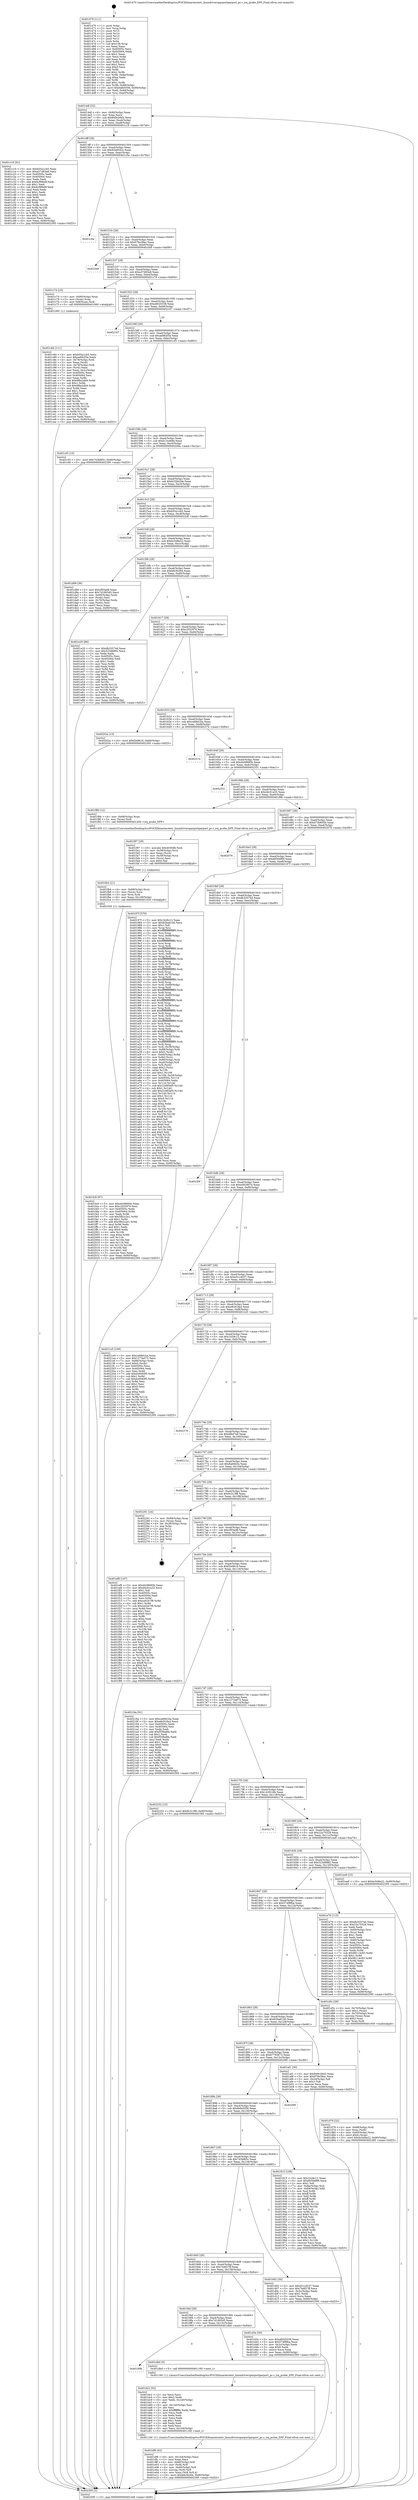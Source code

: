 digraph "0x401470" {
  label = "0x401470 (/mnt/c/Users/mathe/Desktop/tcc/POCII/binaries/extr_linuxdriversparportparport_pc.c_irq_probe_EPP_Final-ollvm.out::main(0))"
  labelloc = "t"
  node[shape=record]

  Entry [label="",width=0.3,height=0.3,shape=circle,fillcolor=black,style=filled]
  "0x4014df" [label="{
     0x4014df [32]\l
     | [instrs]\l
     &nbsp;&nbsp;0x4014df \<+6\>: mov -0x90(%rbp),%eax\l
     &nbsp;&nbsp;0x4014e5 \<+2\>: mov %eax,%ecx\l
     &nbsp;&nbsp;0x4014e7 \<+6\>: sub $0x849c26d3,%ecx\l
     &nbsp;&nbsp;0x4014ed \<+6\>: mov %eax,-0xa4(%rbp)\l
     &nbsp;&nbsp;0x4014f3 \<+6\>: mov %ecx,-0xa8(%rbp)\l
     &nbsp;&nbsp;0x4014f9 \<+6\>: je 0000000000401c19 \<main+0x7a9\>\l
  }"]
  "0x401c19" [label="{
     0x401c19 [91]\l
     | [instrs]\l
     &nbsp;&nbsp;0x401c19 \<+5\>: mov $0xb55a1cb5,%eax\l
     &nbsp;&nbsp;0x401c1e \<+5\>: mov $0xa37d83a8,%ecx\l
     &nbsp;&nbsp;0x401c23 \<+7\>: mov 0x40505c,%edx\l
     &nbsp;&nbsp;0x401c2a \<+7\>: mov 0x405064,%esi\l
     &nbsp;&nbsp;0x401c31 \<+2\>: mov %edx,%edi\l
     &nbsp;&nbsp;0x401c33 \<+6\>: add $0x6cf98a9f,%edi\l
     &nbsp;&nbsp;0x401c39 \<+3\>: sub $0x1,%edi\l
     &nbsp;&nbsp;0x401c3c \<+6\>: sub $0x6cf98a9f,%edi\l
     &nbsp;&nbsp;0x401c42 \<+3\>: imul %edi,%edx\l
     &nbsp;&nbsp;0x401c45 \<+3\>: and $0x1,%edx\l
     &nbsp;&nbsp;0x401c48 \<+3\>: cmp $0x0,%edx\l
     &nbsp;&nbsp;0x401c4b \<+4\>: sete %r8b\l
     &nbsp;&nbsp;0x401c4f \<+3\>: cmp $0xa,%esi\l
     &nbsp;&nbsp;0x401c52 \<+4\>: setl %r9b\l
     &nbsp;&nbsp;0x401c56 \<+3\>: mov %r8b,%r10b\l
     &nbsp;&nbsp;0x401c59 \<+3\>: and %r9b,%r10b\l
     &nbsp;&nbsp;0x401c5c \<+3\>: xor %r9b,%r8b\l
     &nbsp;&nbsp;0x401c5f \<+3\>: or %r8b,%r10b\l
     &nbsp;&nbsp;0x401c62 \<+4\>: test $0x1,%r10b\l
     &nbsp;&nbsp;0x401c66 \<+3\>: cmovne %ecx,%eax\l
     &nbsp;&nbsp;0x401c69 \<+6\>: mov %eax,-0x90(%rbp)\l
     &nbsp;&nbsp;0x401c6f \<+5\>: jmp 0000000000402395 \<main+0xf25\>\l
  }"]
  "0x4014ff" [label="{
     0x4014ff [28]\l
     | [instrs]\l
     &nbsp;&nbsp;0x4014ff \<+5\>: jmp 0000000000401504 \<main+0x94\>\l
     &nbsp;&nbsp;0x401504 \<+6\>: mov -0xa4(%rbp),%eax\l
     &nbsp;&nbsp;0x40150a \<+5\>: sub $0x93a9542c,%eax\l
     &nbsp;&nbsp;0x40150f \<+6\>: mov %eax,-0xac(%rbp)\l
     &nbsp;&nbsp;0x401515 \<+6\>: je 0000000000401c0a \<main+0x79a\>\l
  }"]
  Exit [label="",width=0.3,height=0.3,shape=circle,fillcolor=black,style=filled,peripheries=2]
  "0x401c0a" [label="{
     0x401c0a\l
  }", style=dashed]
  "0x40151b" [label="{
     0x40151b [28]\l
     | [instrs]\l
     &nbsp;&nbsp;0x40151b \<+5\>: jmp 0000000000401520 \<main+0xb0\>\l
     &nbsp;&nbsp;0x401520 \<+6\>: mov -0xa4(%rbp),%eax\l
     &nbsp;&nbsp;0x401526 \<+5\>: sub $0x978e38ac,%eax\l
     &nbsp;&nbsp;0x40152b \<+6\>: mov %eax,-0xb0(%rbp)\l
     &nbsp;&nbsp;0x401531 \<+6\>: je 0000000000401b0f \<main+0x69f\>\l
  }"]
  "0x401fc9" [label="{
     0x401fc9 [97]\l
     | [instrs]\l
     &nbsp;&nbsp;0x401fc9 \<+5\>: mov $0xd438685b,%eax\l
     &nbsp;&nbsp;0x401fce \<+5\>: mov $0xc2f32970,%esi\l
     &nbsp;&nbsp;0x401fd3 \<+7\>: mov 0x40505c,%edx\l
     &nbsp;&nbsp;0x401fda \<+8\>: mov 0x405064,%r8d\l
     &nbsp;&nbsp;0x401fe2 \<+3\>: mov %edx,%r9d\l
     &nbsp;&nbsp;0x401fe5 \<+7\>: sub $0x5fb2c2e1,%r9d\l
     &nbsp;&nbsp;0x401fec \<+4\>: sub $0x1,%r9d\l
     &nbsp;&nbsp;0x401ff0 \<+7\>: add $0x5fb2c2e1,%r9d\l
     &nbsp;&nbsp;0x401ff7 \<+4\>: imul %r9d,%edx\l
     &nbsp;&nbsp;0x401ffb \<+3\>: and $0x1,%edx\l
     &nbsp;&nbsp;0x401ffe \<+3\>: cmp $0x0,%edx\l
     &nbsp;&nbsp;0x402001 \<+4\>: sete %r10b\l
     &nbsp;&nbsp;0x402005 \<+4\>: cmp $0xa,%r8d\l
     &nbsp;&nbsp;0x402009 \<+4\>: setl %r11b\l
     &nbsp;&nbsp;0x40200d \<+3\>: mov %r10b,%bl\l
     &nbsp;&nbsp;0x402010 \<+3\>: and %r11b,%bl\l
     &nbsp;&nbsp;0x402013 \<+3\>: xor %r11b,%r10b\l
     &nbsp;&nbsp;0x402016 \<+3\>: or %r10b,%bl\l
     &nbsp;&nbsp;0x402019 \<+3\>: test $0x1,%bl\l
     &nbsp;&nbsp;0x40201c \<+3\>: cmovne %esi,%eax\l
     &nbsp;&nbsp;0x40201f \<+6\>: mov %eax,-0x90(%rbp)\l
     &nbsp;&nbsp;0x402025 \<+5\>: jmp 0000000000402395 \<main+0xf25\>\l
  }"]
  "0x401b0f" [label="{
     0x401b0f\l
  }", style=dashed]
  "0x401537" [label="{
     0x401537 [28]\l
     | [instrs]\l
     &nbsp;&nbsp;0x401537 \<+5\>: jmp 000000000040153c \<main+0xcc\>\l
     &nbsp;&nbsp;0x40153c \<+6\>: mov -0xa4(%rbp),%eax\l
     &nbsp;&nbsp;0x401542 \<+5\>: sub $0xa37d83a8,%eax\l
     &nbsp;&nbsp;0x401547 \<+6\>: mov %eax,-0xb4(%rbp)\l
     &nbsp;&nbsp;0x40154d \<+6\>: je 0000000000401c74 \<main+0x804\>\l
  }"]
  "0x401fb4" [label="{
     0x401fb4 [21]\l
     | [instrs]\l
     &nbsp;&nbsp;0x401fb4 \<+4\>: mov -0x68(%rbp),%rcx\l
     &nbsp;&nbsp;0x401fb8 \<+3\>: mov (%rcx),%rcx\l
     &nbsp;&nbsp;0x401fbb \<+3\>: mov %rcx,%rdi\l
     &nbsp;&nbsp;0x401fbe \<+6\>: mov %eax,-0x148(%rbp)\l
     &nbsp;&nbsp;0x401fc4 \<+5\>: call 0000000000401030 \<free@plt\>\l
     | [calls]\l
     &nbsp;&nbsp;0x401030 \{1\} (unknown)\l
  }"]
  "0x401c74" [label="{
     0x401c74 [16]\l
     | [instrs]\l
     &nbsp;&nbsp;0x401c74 \<+4\>: mov -0x80(%rbp),%rax\l
     &nbsp;&nbsp;0x401c78 \<+3\>: mov (%rax),%rax\l
     &nbsp;&nbsp;0x401c7b \<+4\>: mov 0x8(%rax),%rdi\l
     &nbsp;&nbsp;0x401c7f \<+5\>: call 0000000000401060 \<atoi@plt\>\l
     | [calls]\l
     &nbsp;&nbsp;0x401060 \{1\} (unknown)\l
  }"]
  "0x401553" [label="{
     0x401553 [28]\l
     | [instrs]\l
     &nbsp;&nbsp;0x401553 \<+5\>: jmp 0000000000401558 \<main+0xe8\>\l
     &nbsp;&nbsp;0x401558 \<+6\>: mov -0xa4(%rbp),%eax\l
     &nbsp;&nbsp;0x40155e \<+5\>: sub $0xa6020338,%eax\l
     &nbsp;&nbsp;0x401563 \<+6\>: mov %eax,-0xb8(%rbp)\l
     &nbsp;&nbsp;0x401569 \<+6\>: je 0000000000402167 \<main+0xcf7\>\l
  }"]
  "0x401f97" [label="{
     0x401f97 [29]\l
     | [instrs]\l
     &nbsp;&nbsp;0x401f97 \<+10\>: movabs $0x4030d6,%rdi\l
     &nbsp;&nbsp;0x401fa1 \<+4\>: mov -0x58(%rbp),%rcx\l
     &nbsp;&nbsp;0x401fa5 \<+2\>: mov %eax,(%rcx)\l
     &nbsp;&nbsp;0x401fa7 \<+4\>: mov -0x58(%rbp),%rcx\l
     &nbsp;&nbsp;0x401fab \<+2\>: mov (%rcx),%esi\l
     &nbsp;&nbsp;0x401fad \<+2\>: mov $0x0,%al\l
     &nbsp;&nbsp;0x401faf \<+5\>: call 0000000000401040 \<printf@plt\>\l
     | [calls]\l
     &nbsp;&nbsp;0x401040 \{1\} (unknown)\l
  }"]
  "0x402167" [label="{
     0x402167\l
  }", style=dashed]
  "0x40156f" [label="{
     0x40156f [28]\l
     | [instrs]\l
     &nbsp;&nbsp;0x40156f \<+5\>: jmp 0000000000401574 \<main+0x104\>\l
     &nbsp;&nbsp;0x401574 \<+6\>: mov -0xa4(%rbp),%eax\l
     &nbsp;&nbsp;0x40157a \<+5\>: sub $0xae982f3e,%eax\l
     &nbsp;&nbsp;0x40157f \<+6\>: mov %eax,-0xbc(%rbp)\l
     &nbsp;&nbsp;0x401585 \<+6\>: je 0000000000401cf3 \<main+0x883\>\l
  }"]
  "0x401df6" [label="{
     0x401df6 [42]\l
     | [instrs]\l
     &nbsp;&nbsp;0x401df6 \<+6\>: mov -0x144(%rbp),%ecx\l
     &nbsp;&nbsp;0x401dfc \<+3\>: imul %eax,%ecx\l
     &nbsp;&nbsp;0x401dff \<+4\>: mov -0x68(%rbp),%r8\l
     &nbsp;&nbsp;0x401e03 \<+3\>: mov (%r8),%r8\l
     &nbsp;&nbsp;0x401e06 \<+4\>: mov -0x60(%rbp),%r9\l
     &nbsp;&nbsp;0x401e0a \<+3\>: movslq (%r9),%r9\l
     &nbsp;&nbsp;0x401e0d \<+4\>: mov %ecx,(%r8,%r9,4)\l
     &nbsp;&nbsp;0x401e11 \<+10\>: movl $0xbfe3b264,-0x90(%rbp)\l
     &nbsp;&nbsp;0x401e1b \<+5\>: jmp 0000000000402395 \<main+0xf25\>\l
  }"]
  "0x401cf3" [label="{
     0x401cf3 [15]\l
     | [instrs]\l
     &nbsp;&nbsp;0x401cf3 \<+10\>: movl $0x743bf65c,-0x90(%rbp)\l
     &nbsp;&nbsp;0x401cfd \<+5\>: jmp 0000000000402395 \<main+0xf25\>\l
  }"]
  "0x40158b" [label="{
     0x40158b [28]\l
     | [instrs]\l
     &nbsp;&nbsp;0x40158b \<+5\>: jmp 0000000000401590 \<main+0x120\>\l
     &nbsp;&nbsp;0x401590 \<+6\>: mov -0xa4(%rbp),%eax\l
     &nbsp;&nbsp;0x401596 \<+5\>: sub $0xb13ce69a,%eax\l
     &nbsp;&nbsp;0x40159b \<+6\>: mov %eax,-0xc0(%rbp)\l
     &nbsp;&nbsp;0x4015a1 \<+6\>: je 000000000040209a \<main+0xc2a\>\l
  }"]
  "0x401dc2" [label="{
     0x401dc2 [52]\l
     | [instrs]\l
     &nbsp;&nbsp;0x401dc2 \<+2\>: xor %ecx,%ecx\l
     &nbsp;&nbsp;0x401dc4 \<+5\>: mov $0x2,%edx\l
     &nbsp;&nbsp;0x401dc9 \<+6\>: mov %edx,-0x140(%rbp)\l
     &nbsp;&nbsp;0x401dcf \<+1\>: cltd\l
     &nbsp;&nbsp;0x401dd0 \<+6\>: mov -0x140(%rbp),%esi\l
     &nbsp;&nbsp;0x401dd6 \<+2\>: idiv %esi\l
     &nbsp;&nbsp;0x401dd8 \<+6\>: imul $0xfffffffe,%edx,%edx\l
     &nbsp;&nbsp;0x401dde \<+2\>: mov %ecx,%edi\l
     &nbsp;&nbsp;0x401de0 \<+2\>: sub %edx,%edi\l
     &nbsp;&nbsp;0x401de2 \<+2\>: mov %ecx,%edx\l
     &nbsp;&nbsp;0x401de4 \<+3\>: sub $0x1,%edx\l
     &nbsp;&nbsp;0x401de7 \<+2\>: add %edx,%edi\l
     &nbsp;&nbsp;0x401de9 \<+2\>: sub %edi,%ecx\l
     &nbsp;&nbsp;0x401deb \<+6\>: mov %ecx,-0x144(%rbp)\l
     &nbsp;&nbsp;0x401df1 \<+5\>: call 0000000000401160 \<next_i\>\l
     | [calls]\l
     &nbsp;&nbsp;0x401160 \{1\} (/mnt/c/Users/mathe/Desktop/tcc/POCII/binaries/extr_linuxdriversparportparport_pc.c_irq_probe_EPP_Final-ollvm.out::next_i)\l
  }"]
  "0x40209a" [label="{
     0x40209a\l
  }", style=dashed]
  "0x4015a7" [label="{
     0x4015a7 [28]\l
     | [instrs]\l
     &nbsp;&nbsp;0x4015a7 \<+5\>: jmp 00000000004015ac \<main+0x13c\>\l
     &nbsp;&nbsp;0x4015ac \<+6\>: mov -0xa4(%rbp),%eax\l
     &nbsp;&nbsp;0x4015b2 \<+5\>: sub $0xb32bb2de,%eax\l
     &nbsp;&nbsp;0x4015b7 \<+6\>: mov %eax,-0xc4(%rbp)\l
     &nbsp;&nbsp;0x4015bd \<+6\>: je 0000000000402039 \<main+0xbc9\>\l
  }"]
  "0x40190b" [label="{
     0x40190b\l
  }", style=dashed]
  "0x402039" [label="{
     0x402039\l
  }", style=dashed]
  "0x4015c3" [label="{
     0x4015c3 [28]\l
     | [instrs]\l
     &nbsp;&nbsp;0x4015c3 \<+5\>: jmp 00000000004015c8 \<main+0x158\>\l
     &nbsp;&nbsp;0x4015c8 \<+6\>: mov -0xa4(%rbp),%eax\l
     &nbsp;&nbsp;0x4015ce \<+5\>: sub $0xb55a1cb5,%eax\l
     &nbsp;&nbsp;0x4015d3 \<+6\>: mov %eax,-0xc8(%rbp)\l
     &nbsp;&nbsp;0x4015d9 \<+6\>: je 00000000004022df \<main+0xe6f\>\l
  }"]
  "0x401dbd" [label="{
     0x401dbd [5]\l
     | [instrs]\l
     &nbsp;&nbsp;0x401dbd \<+5\>: call 0000000000401160 \<next_i\>\l
     | [calls]\l
     &nbsp;&nbsp;0x401160 \{1\} (/mnt/c/Users/mathe/Desktop/tcc/POCII/binaries/extr_linuxdriversparportparport_pc.c_irq_probe_EPP_Final-ollvm.out::next_i)\l
  }"]
  "0x4022df" [label="{
     0x4022df\l
  }", style=dashed]
  "0x4015df" [label="{
     0x4015df [28]\l
     | [instrs]\l
     &nbsp;&nbsp;0x4015df \<+5\>: jmp 00000000004015e4 \<main+0x174\>\l
     &nbsp;&nbsp;0x4015e4 \<+6\>: mov -0xa4(%rbp),%eax\l
     &nbsp;&nbsp;0x4015ea \<+5\>: sub $0xbc5d9a22,%eax\l
     &nbsp;&nbsp;0x4015ef \<+6\>: mov %eax,-0xcc(%rbp)\l
     &nbsp;&nbsp;0x4015f5 \<+6\>: je 0000000000401d99 \<main+0x929\>\l
  }"]
  "0x401d79" [label="{
     0x401d79 [32]\l
     | [instrs]\l
     &nbsp;&nbsp;0x401d79 \<+4\>: mov -0x68(%rbp),%rdi\l
     &nbsp;&nbsp;0x401d7d \<+3\>: mov %rax,(%rdi)\l
     &nbsp;&nbsp;0x401d80 \<+4\>: mov -0x60(%rbp),%rax\l
     &nbsp;&nbsp;0x401d84 \<+6\>: movl $0x0,(%rax)\l
     &nbsp;&nbsp;0x401d8a \<+10\>: movl $0xbc5d9a22,-0x90(%rbp)\l
     &nbsp;&nbsp;0x401d94 \<+5\>: jmp 0000000000402395 \<main+0xf25\>\l
  }"]
  "0x401d99" [label="{
     0x401d99 [36]\l
     | [instrs]\l
     &nbsp;&nbsp;0x401d99 \<+5\>: mov $0xcf93ad8,%eax\l
     &nbsp;&nbsp;0x401d9e \<+5\>: mov $0x7d1805d5,%ecx\l
     &nbsp;&nbsp;0x401da3 \<+4\>: mov -0x60(%rbp),%rdx\l
     &nbsp;&nbsp;0x401da7 \<+2\>: mov (%rdx),%esi\l
     &nbsp;&nbsp;0x401da9 \<+4\>: mov -0x70(%rbp),%rdx\l
     &nbsp;&nbsp;0x401dad \<+2\>: cmp (%rdx),%esi\l
     &nbsp;&nbsp;0x401daf \<+3\>: cmovl %ecx,%eax\l
     &nbsp;&nbsp;0x401db2 \<+6\>: mov %eax,-0x90(%rbp)\l
     &nbsp;&nbsp;0x401db8 \<+5\>: jmp 0000000000402395 \<main+0xf25\>\l
  }"]
  "0x4015fb" [label="{
     0x4015fb [28]\l
     | [instrs]\l
     &nbsp;&nbsp;0x4015fb \<+5\>: jmp 0000000000401600 \<main+0x190\>\l
     &nbsp;&nbsp;0x401600 \<+6\>: mov -0xa4(%rbp),%eax\l
     &nbsp;&nbsp;0x401606 \<+5\>: sub $0xbfe3b264,%eax\l
     &nbsp;&nbsp;0x40160b \<+6\>: mov %eax,-0xd0(%rbp)\l
     &nbsp;&nbsp;0x401611 \<+6\>: je 0000000000401e20 \<main+0x9b0\>\l
  }"]
  "0x4018ef" [label="{
     0x4018ef [28]\l
     | [instrs]\l
     &nbsp;&nbsp;0x4018ef \<+5\>: jmp 00000000004018f4 \<main+0x484\>\l
     &nbsp;&nbsp;0x4018f4 \<+6\>: mov -0xa4(%rbp),%eax\l
     &nbsp;&nbsp;0x4018fa \<+5\>: sub $0x7d1805d5,%eax\l
     &nbsp;&nbsp;0x4018ff \<+6\>: mov %eax,-0x13c(%rbp)\l
     &nbsp;&nbsp;0x401905 \<+6\>: je 0000000000401dbd \<main+0x94d\>\l
  }"]
  "0x401e20" [label="{
     0x401e20 [86]\l
     | [instrs]\l
     &nbsp;&nbsp;0x401e20 \<+5\>: mov $0xdb33574d,%eax\l
     &nbsp;&nbsp;0x401e25 \<+5\>: mov $0x523d6982,%ecx\l
     &nbsp;&nbsp;0x401e2a \<+2\>: xor %edx,%edx\l
     &nbsp;&nbsp;0x401e2c \<+7\>: mov 0x40505c,%esi\l
     &nbsp;&nbsp;0x401e33 \<+7\>: mov 0x405064,%edi\l
     &nbsp;&nbsp;0x401e3a \<+3\>: sub $0x1,%edx\l
     &nbsp;&nbsp;0x401e3d \<+3\>: mov %esi,%r8d\l
     &nbsp;&nbsp;0x401e40 \<+3\>: add %edx,%r8d\l
     &nbsp;&nbsp;0x401e43 \<+4\>: imul %r8d,%esi\l
     &nbsp;&nbsp;0x401e47 \<+3\>: and $0x1,%esi\l
     &nbsp;&nbsp;0x401e4a \<+3\>: cmp $0x0,%esi\l
     &nbsp;&nbsp;0x401e4d \<+4\>: sete %r9b\l
     &nbsp;&nbsp;0x401e51 \<+3\>: cmp $0xa,%edi\l
     &nbsp;&nbsp;0x401e54 \<+4\>: setl %r10b\l
     &nbsp;&nbsp;0x401e58 \<+3\>: mov %r9b,%r11b\l
     &nbsp;&nbsp;0x401e5b \<+3\>: and %r10b,%r11b\l
     &nbsp;&nbsp;0x401e5e \<+3\>: xor %r10b,%r9b\l
     &nbsp;&nbsp;0x401e61 \<+3\>: or %r9b,%r11b\l
     &nbsp;&nbsp;0x401e64 \<+4\>: test $0x1,%r11b\l
     &nbsp;&nbsp;0x401e68 \<+3\>: cmovne %ecx,%eax\l
     &nbsp;&nbsp;0x401e6b \<+6\>: mov %eax,-0x90(%rbp)\l
     &nbsp;&nbsp;0x401e71 \<+5\>: jmp 0000000000402395 \<main+0xf25\>\l
  }"]
  "0x401617" [label="{
     0x401617 [28]\l
     | [instrs]\l
     &nbsp;&nbsp;0x401617 \<+5\>: jmp 000000000040161c \<main+0x1ac\>\l
     &nbsp;&nbsp;0x40161c \<+6\>: mov -0xa4(%rbp),%eax\l
     &nbsp;&nbsp;0x401622 \<+5\>: sub $0xc2f32970,%eax\l
     &nbsp;&nbsp;0x401627 \<+6\>: mov %eax,-0xd4(%rbp)\l
     &nbsp;&nbsp;0x40162d \<+6\>: je 000000000040202a \<main+0xbba\>\l
  }"]
  "0x401d3e" [label="{
     0x401d3e [30]\l
     | [instrs]\l
     &nbsp;&nbsp;0x401d3e \<+5\>: mov $0xa6020338,%eax\l
     &nbsp;&nbsp;0x401d43 \<+5\>: mov $0x574f8fba,%ecx\l
     &nbsp;&nbsp;0x401d48 \<+3\>: mov -0x2c(%rbp),%edx\l
     &nbsp;&nbsp;0x401d4b \<+3\>: cmp $0x0,%edx\l
     &nbsp;&nbsp;0x401d4e \<+3\>: cmove %ecx,%eax\l
     &nbsp;&nbsp;0x401d51 \<+6\>: mov %eax,-0x90(%rbp)\l
     &nbsp;&nbsp;0x401d57 \<+5\>: jmp 0000000000402395 \<main+0xf25\>\l
  }"]
  "0x40202a" [label="{
     0x40202a [15]\l
     | [instrs]\l
     &nbsp;&nbsp;0x40202a \<+10\>: movl $0xf2e9616,-0x90(%rbp)\l
     &nbsp;&nbsp;0x402034 \<+5\>: jmp 0000000000402395 \<main+0xf25\>\l
  }"]
  "0x401633" [label="{
     0x401633 [28]\l
     | [instrs]\l
     &nbsp;&nbsp;0x401633 \<+5\>: jmp 0000000000401638 \<main+0x1c8\>\l
     &nbsp;&nbsp;0x401638 \<+6\>: mov -0xa4(%rbp),%eax\l
     &nbsp;&nbsp;0x40163e \<+5\>: sub $0xca68d1ba,%eax\l
     &nbsp;&nbsp;0x401643 \<+6\>: mov %eax,-0xd8(%rbp)\l
     &nbsp;&nbsp;0x401649 \<+6\>: je 000000000040237e \<main+0xf0e\>\l
  }"]
  "0x4018d3" [label="{
     0x4018d3 [28]\l
     | [instrs]\l
     &nbsp;&nbsp;0x4018d3 \<+5\>: jmp 00000000004018d8 \<main+0x468\>\l
     &nbsp;&nbsp;0x4018d8 \<+6\>: mov -0xa4(%rbp),%eax\l
     &nbsp;&nbsp;0x4018de \<+5\>: sub $0x7bdf27ff,%eax\l
     &nbsp;&nbsp;0x4018e3 \<+6\>: mov %eax,-0x138(%rbp)\l
     &nbsp;&nbsp;0x4018e9 \<+6\>: je 0000000000401d3e \<main+0x8ce\>\l
  }"]
  "0x40237e" [label="{
     0x40237e\l
  }", style=dashed]
  "0x40164f" [label="{
     0x40164f [28]\l
     | [instrs]\l
     &nbsp;&nbsp;0x40164f \<+5\>: jmp 0000000000401654 \<main+0x1e4\>\l
     &nbsp;&nbsp;0x401654 \<+6\>: mov -0xa4(%rbp),%eax\l
     &nbsp;&nbsp;0x40165a \<+5\>: sub $0xd438685b,%eax\l
     &nbsp;&nbsp;0x40165f \<+6\>: mov %eax,-0xdc(%rbp)\l
     &nbsp;&nbsp;0x401665 \<+6\>: je 0000000000402331 \<main+0xec1\>\l
  }"]
  "0x401d02" [label="{
     0x401d02 [30]\l
     | [instrs]\l
     &nbsp;&nbsp;0x401d02 \<+5\>: mov $0xe51c4537,%eax\l
     &nbsp;&nbsp;0x401d07 \<+5\>: mov $0x7bdf27ff,%ecx\l
     &nbsp;&nbsp;0x401d0c \<+3\>: mov -0x2c(%rbp),%edx\l
     &nbsp;&nbsp;0x401d0f \<+3\>: cmp $0x1,%edx\l
     &nbsp;&nbsp;0x401d12 \<+3\>: cmovl %ecx,%eax\l
     &nbsp;&nbsp;0x401d15 \<+6\>: mov %eax,-0x90(%rbp)\l
     &nbsp;&nbsp;0x401d1b \<+5\>: jmp 0000000000402395 \<main+0xf25\>\l
  }"]
  "0x402331" [label="{
     0x402331\l
  }", style=dashed]
  "0x40166b" [label="{
     0x40166b [28]\l
     | [instrs]\l
     &nbsp;&nbsp;0x40166b \<+5\>: jmp 0000000000401670 \<main+0x200\>\l
     &nbsp;&nbsp;0x401670 \<+6\>: mov -0xa4(%rbp),%eax\l
     &nbsp;&nbsp;0x401676 \<+5\>: sub $0xd4c01a33,%eax\l
     &nbsp;&nbsp;0x40167b \<+6\>: mov %eax,-0xe0(%rbp)\l
     &nbsp;&nbsp;0x401681 \<+6\>: je 0000000000401f8b \<main+0xb1b\>\l
  }"]
  "0x401c84" [label="{
     0x401c84 [111]\l
     | [instrs]\l
     &nbsp;&nbsp;0x401c84 \<+5\>: mov $0xb55a1cb5,%ecx\l
     &nbsp;&nbsp;0x401c89 \<+5\>: mov $0xae982f3e,%edx\l
     &nbsp;&nbsp;0x401c8e \<+4\>: mov -0x78(%rbp),%rdi\l
     &nbsp;&nbsp;0x401c92 \<+2\>: mov %eax,(%rdi)\l
     &nbsp;&nbsp;0x401c94 \<+4\>: mov -0x78(%rbp),%rdi\l
     &nbsp;&nbsp;0x401c98 \<+2\>: mov (%rdi),%eax\l
     &nbsp;&nbsp;0x401c9a \<+3\>: mov %eax,-0x2c(%rbp)\l
     &nbsp;&nbsp;0x401c9d \<+7\>: mov 0x40505c,%eax\l
     &nbsp;&nbsp;0x401ca4 \<+7\>: mov 0x405064,%esi\l
     &nbsp;&nbsp;0x401cab \<+3\>: mov %eax,%r8d\l
     &nbsp;&nbsp;0x401cae \<+7\>: add $0x9f6e2db9,%r8d\l
     &nbsp;&nbsp;0x401cb5 \<+4\>: sub $0x1,%r8d\l
     &nbsp;&nbsp;0x401cb9 \<+7\>: sub $0x9f6e2db9,%r8d\l
     &nbsp;&nbsp;0x401cc0 \<+4\>: imul %r8d,%eax\l
     &nbsp;&nbsp;0x401cc4 \<+3\>: and $0x1,%eax\l
     &nbsp;&nbsp;0x401cc7 \<+3\>: cmp $0x0,%eax\l
     &nbsp;&nbsp;0x401cca \<+4\>: sete %r9b\l
     &nbsp;&nbsp;0x401cce \<+3\>: cmp $0xa,%esi\l
     &nbsp;&nbsp;0x401cd1 \<+4\>: setl %r10b\l
     &nbsp;&nbsp;0x401cd5 \<+3\>: mov %r9b,%r11b\l
     &nbsp;&nbsp;0x401cd8 \<+3\>: and %r10b,%r11b\l
     &nbsp;&nbsp;0x401cdb \<+3\>: xor %r10b,%r9b\l
     &nbsp;&nbsp;0x401cde \<+3\>: or %r9b,%r11b\l
     &nbsp;&nbsp;0x401ce1 \<+4\>: test $0x1,%r11b\l
     &nbsp;&nbsp;0x401ce5 \<+3\>: cmovne %edx,%ecx\l
     &nbsp;&nbsp;0x401ce8 \<+6\>: mov %ecx,-0x90(%rbp)\l
     &nbsp;&nbsp;0x401cee \<+5\>: jmp 0000000000402395 \<main+0xf25\>\l
  }"]
  "0x401f8b" [label="{
     0x401f8b [12]\l
     | [instrs]\l
     &nbsp;&nbsp;0x401f8b \<+4\>: mov -0x68(%rbp),%rax\l
     &nbsp;&nbsp;0x401f8f \<+3\>: mov (%rax),%rdi\l
     &nbsp;&nbsp;0x401f92 \<+5\>: call 0000000000401450 \<irq_probe_EPP\>\l
     | [calls]\l
     &nbsp;&nbsp;0x401450 \{1\} (/mnt/c/Users/mathe/Desktop/tcc/POCII/binaries/extr_linuxdriversparportparport_pc.c_irq_probe_EPP_Final-ollvm.out::irq_probe_EPP)\l
  }"]
  "0x401687" [label="{
     0x401687 [28]\l
     | [instrs]\l
     &nbsp;&nbsp;0x401687 \<+5\>: jmp 000000000040168c \<main+0x21c\>\l
     &nbsp;&nbsp;0x40168c \<+6\>: mov -0xa4(%rbp),%eax\l
     &nbsp;&nbsp;0x401692 \<+5\>: sub $0xd73b605b,%eax\l
     &nbsp;&nbsp;0x401697 \<+6\>: mov %eax,-0xe4(%rbp)\l
     &nbsp;&nbsp;0x40169d \<+6\>: je 0000000000402076 \<main+0xc06\>\l
  }"]
  "0x401470" [label="{
     0x401470 [111]\l
     | [instrs]\l
     &nbsp;&nbsp;0x401470 \<+1\>: push %rbp\l
     &nbsp;&nbsp;0x401471 \<+3\>: mov %rsp,%rbp\l
     &nbsp;&nbsp;0x401474 \<+2\>: push %r15\l
     &nbsp;&nbsp;0x401476 \<+2\>: push %r14\l
     &nbsp;&nbsp;0x401478 \<+2\>: push %r13\l
     &nbsp;&nbsp;0x40147a \<+2\>: push %r12\l
     &nbsp;&nbsp;0x40147c \<+1\>: push %rbx\l
     &nbsp;&nbsp;0x40147d \<+7\>: sub $0x138,%rsp\l
     &nbsp;&nbsp;0x401484 \<+2\>: xor %eax,%eax\l
     &nbsp;&nbsp;0x401486 \<+7\>: mov 0x40505c,%ecx\l
     &nbsp;&nbsp;0x40148d \<+7\>: mov 0x405064,%edx\l
     &nbsp;&nbsp;0x401494 \<+3\>: sub $0x1,%eax\l
     &nbsp;&nbsp;0x401497 \<+3\>: mov %ecx,%r8d\l
     &nbsp;&nbsp;0x40149a \<+3\>: add %eax,%r8d\l
     &nbsp;&nbsp;0x40149d \<+4\>: imul %r8d,%ecx\l
     &nbsp;&nbsp;0x4014a1 \<+3\>: and $0x1,%ecx\l
     &nbsp;&nbsp;0x4014a4 \<+3\>: cmp $0x0,%ecx\l
     &nbsp;&nbsp;0x4014a7 \<+4\>: sete %r9b\l
     &nbsp;&nbsp;0x4014ab \<+4\>: and $0x1,%r9b\l
     &nbsp;&nbsp;0x4014af \<+7\>: mov %r9b,-0x8a(%rbp)\l
     &nbsp;&nbsp;0x4014b6 \<+3\>: cmp $0xa,%edx\l
     &nbsp;&nbsp;0x4014b9 \<+4\>: setl %r9b\l
     &nbsp;&nbsp;0x4014bd \<+4\>: and $0x1,%r9b\l
     &nbsp;&nbsp;0x4014c1 \<+7\>: mov %r9b,-0x89(%rbp)\l
     &nbsp;&nbsp;0x4014c8 \<+10\>: movl $0x6efe5056,-0x90(%rbp)\l
     &nbsp;&nbsp;0x4014d2 \<+6\>: mov %edi,-0x94(%rbp)\l
     &nbsp;&nbsp;0x4014d8 \<+7\>: mov %rsi,-0xa0(%rbp)\l
  }"]
  "0x402076" [label="{
     0x402076\l
  }", style=dashed]
  "0x4016a3" [label="{
     0x4016a3 [28]\l
     | [instrs]\l
     &nbsp;&nbsp;0x4016a3 \<+5\>: jmp 00000000004016a8 \<main+0x238\>\l
     &nbsp;&nbsp;0x4016a8 \<+6\>: mov -0xa4(%rbp),%eax\l
     &nbsp;&nbsp;0x4016ae \<+5\>: sub $0xd930ef99,%eax\l
     &nbsp;&nbsp;0x4016b3 \<+6\>: mov %eax,-0xe8(%rbp)\l
     &nbsp;&nbsp;0x4016b9 \<+6\>: je 000000000040197f \<main+0x50f\>\l
  }"]
  "0x402395" [label="{
     0x402395 [5]\l
     | [instrs]\l
     &nbsp;&nbsp;0x402395 \<+5\>: jmp 00000000004014df \<main+0x6f\>\l
  }"]
  "0x40197f" [label="{
     0x40197f [370]\l
     | [instrs]\l
     &nbsp;&nbsp;0x40197f \<+5\>: mov $0x1b28c12,%eax\l
     &nbsp;&nbsp;0x401984 \<+5\>: mov $0x62ba8140,%ecx\l
     &nbsp;&nbsp;0x401989 \<+2\>: mov $0x1,%dl\l
     &nbsp;&nbsp;0x40198b \<+3\>: mov %rsp,%rsi\l
     &nbsp;&nbsp;0x40198e \<+4\>: add $0xfffffffffffffff0,%rsi\l
     &nbsp;&nbsp;0x401992 \<+3\>: mov %rsi,%rsp\l
     &nbsp;&nbsp;0x401995 \<+7\>: mov %rsi,-0x88(%rbp)\l
     &nbsp;&nbsp;0x40199c \<+3\>: mov %rsp,%rsi\l
     &nbsp;&nbsp;0x40199f \<+4\>: add $0xfffffffffffffff0,%rsi\l
     &nbsp;&nbsp;0x4019a3 \<+3\>: mov %rsi,%rsp\l
     &nbsp;&nbsp;0x4019a6 \<+3\>: mov %rsp,%rdi\l
     &nbsp;&nbsp;0x4019a9 \<+4\>: add $0xfffffffffffffff0,%rdi\l
     &nbsp;&nbsp;0x4019ad \<+3\>: mov %rdi,%rsp\l
     &nbsp;&nbsp;0x4019b0 \<+4\>: mov %rdi,-0x80(%rbp)\l
     &nbsp;&nbsp;0x4019b4 \<+3\>: mov %rsp,%rdi\l
     &nbsp;&nbsp;0x4019b7 \<+4\>: add $0xfffffffffffffff0,%rdi\l
     &nbsp;&nbsp;0x4019bb \<+3\>: mov %rdi,%rsp\l
     &nbsp;&nbsp;0x4019be \<+4\>: mov %rdi,-0x78(%rbp)\l
     &nbsp;&nbsp;0x4019c2 \<+3\>: mov %rsp,%rdi\l
     &nbsp;&nbsp;0x4019c5 \<+4\>: add $0xfffffffffffffff0,%rdi\l
     &nbsp;&nbsp;0x4019c9 \<+3\>: mov %rdi,%rsp\l
     &nbsp;&nbsp;0x4019cc \<+4\>: mov %rdi,-0x70(%rbp)\l
     &nbsp;&nbsp;0x4019d0 \<+3\>: mov %rsp,%rdi\l
     &nbsp;&nbsp;0x4019d3 \<+4\>: add $0xfffffffffffffff0,%rdi\l
     &nbsp;&nbsp;0x4019d7 \<+3\>: mov %rdi,%rsp\l
     &nbsp;&nbsp;0x4019da \<+4\>: mov %rdi,-0x68(%rbp)\l
     &nbsp;&nbsp;0x4019de \<+3\>: mov %rsp,%rdi\l
     &nbsp;&nbsp;0x4019e1 \<+4\>: add $0xfffffffffffffff0,%rdi\l
     &nbsp;&nbsp;0x4019e5 \<+3\>: mov %rdi,%rsp\l
     &nbsp;&nbsp;0x4019e8 \<+4\>: mov %rdi,-0x60(%rbp)\l
     &nbsp;&nbsp;0x4019ec \<+3\>: mov %rsp,%rdi\l
     &nbsp;&nbsp;0x4019ef \<+4\>: add $0xfffffffffffffff0,%rdi\l
     &nbsp;&nbsp;0x4019f3 \<+3\>: mov %rdi,%rsp\l
     &nbsp;&nbsp;0x4019f6 \<+4\>: mov %rdi,-0x58(%rbp)\l
     &nbsp;&nbsp;0x4019fa \<+3\>: mov %rsp,%rdi\l
     &nbsp;&nbsp;0x4019fd \<+4\>: add $0xfffffffffffffff0,%rdi\l
     &nbsp;&nbsp;0x401a01 \<+3\>: mov %rdi,%rsp\l
     &nbsp;&nbsp;0x401a04 \<+4\>: mov %rdi,-0x50(%rbp)\l
     &nbsp;&nbsp;0x401a08 \<+3\>: mov %rsp,%rdi\l
     &nbsp;&nbsp;0x401a0b \<+4\>: add $0xfffffffffffffff0,%rdi\l
     &nbsp;&nbsp;0x401a0f \<+3\>: mov %rdi,%rsp\l
     &nbsp;&nbsp;0x401a12 \<+4\>: mov %rdi,-0x48(%rbp)\l
     &nbsp;&nbsp;0x401a16 \<+3\>: mov %rsp,%rdi\l
     &nbsp;&nbsp;0x401a19 \<+4\>: add $0xfffffffffffffff0,%rdi\l
     &nbsp;&nbsp;0x401a1d \<+3\>: mov %rdi,%rsp\l
     &nbsp;&nbsp;0x401a20 \<+4\>: mov %rdi,-0x40(%rbp)\l
     &nbsp;&nbsp;0x401a24 \<+3\>: mov %rsp,%rdi\l
     &nbsp;&nbsp;0x401a27 \<+4\>: add $0xfffffffffffffff0,%rdi\l
     &nbsp;&nbsp;0x401a2b \<+3\>: mov %rdi,%rsp\l
     &nbsp;&nbsp;0x401a2e \<+4\>: mov %rdi,-0x38(%rbp)\l
     &nbsp;&nbsp;0x401a32 \<+7\>: mov -0x88(%rbp),%rdi\l
     &nbsp;&nbsp;0x401a39 \<+6\>: movl $0x0,(%rdi)\l
     &nbsp;&nbsp;0x401a3f \<+7\>: mov -0x94(%rbp),%r8d\l
     &nbsp;&nbsp;0x401a46 \<+3\>: mov %r8d,(%rsi)\l
     &nbsp;&nbsp;0x401a49 \<+4\>: mov -0x80(%rbp),%rdi\l
     &nbsp;&nbsp;0x401a4d \<+7\>: mov -0xa0(%rbp),%r9\l
     &nbsp;&nbsp;0x401a54 \<+3\>: mov %r9,(%rdi)\l
     &nbsp;&nbsp;0x401a57 \<+3\>: cmpl $0x2,(%rsi)\l
     &nbsp;&nbsp;0x401a5a \<+4\>: setne %r10b\l
     &nbsp;&nbsp;0x401a5e \<+4\>: and $0x1,%r10b\l
     &nbsp;&nbsp;0x401a62 \<+4\>: mov %r10b,-0x2d(%rbp)\l
     &nbsp;&nbsp;0x401a66 \<+8\>: mov 0x40505c,%r11d\l
     &nbsp;&nbsp;0x401a6e \<+7\>: mov 0x405064,%ebx\l
     &nbsp;&nbsp;0x401a75 \<+3\>: mov %r11d,%r14d\l
     &nbsp;&nbsp;0x401a78 \<+7\>: sub $0x22485ef5,%r14d\l
     &nbsp;&nbsp;0x401a7f \<+4\>: sub $0x1,%r14d\l
     &nbsp;&nbsp;0x401a83 \<+7\>: add $0x22485ef5,%r14d\l
     &nbsp;&nbsp;0x401a8a \<+4\>: imul %r14d,%r11d\l
     &nbsp;&nbsp;0x401a8e \<+4\>: and $0x1,%r11d\l
     &nbsp;&nbsp;0x401a92 \<+4\>: cmp $0x0,%r11d\l
     &nbsp;&nbsp;0x401a96 \<+4\>: sete %r10b\l
     &nbsp;&nbsp;0x401a9a \<+3\>: cmp $0xa,%ebx\l
     &nbsp;&nbsp;0x401a9d \<+4\>: setl %r15b\l
     &nbsp;&nbsp;0x401aa1 \<+3\>: mov %r10b,%r12b\l
     &nbsp;&nbsp;0x401aa4 \<+4\>: xor $0xff,%r12b\l
     &nbsp;&nbsp;0x401aa8 \<+3\>: mov %r15b,%r13b\l
     &nbsp;&nbsp;0x401aab \<+4\>: xor $0xff,%r13b\l
     &nbsp;&nbsp;0x401aaf \<+3\>: xor $0x0,%dl\l
     &nbsp;&nbsp;0x401ab2 \<+3\>: mov %r12b,%sil\l
     &nbsp;&nbsp;0x401ab5 \<+4\>: and $0x0,%sil\l
     &nbsp;&nbsp;0x401ab9 \<+3\>: and %dl,%r10b\l
     &nbsp;&nbsp;0x401abc \<+3\>: mov %r13b,%dil\l
     &nbsp;&nbsp;0x401abf \<+4\>: and $0x0,%dil\l
     &nbsp;&nbsp;0x401ac3 \<+3\>: and %dl,%r15b\l
     &nbsp;&nbsp;0x401ac6 \<+3\>: or %r10b,%sil\l
     &nbsp;&nbsp;0x401ac9 \<+3\>: or %r15b,%dil\l
     &nbsp;&nbsp;0x401acc \<+3\>: xor %dil,%sil\l
     &nbsp;&nbsp;0x401acf \<+3\>: or %r13b,%r12b\l
     &nbsp;&nbsp;0x401ad2 \<+4\>: xor $0xff,%r12b\l
     &nbsp;&nbsp;0x401ad6 \<+3\>: or $0x0,%dl\l
     &nbsp;&nbsp;0x401ad9 \<+3\>: and %dl,%r12b\l
     &nbsp;&nbsp;0x401adc \<+3\>: or %r12b,%sil\l
     &nbsp;&nbsp;0x401adf \<+4\>: test $0x1,%sil\l
     &nbsp;&nbsp;0x401ae3 \<+3\>: cmovne %ecx,%eax\l
     &nbsp;&nbsp;0x401ae6 \<+6\>: mov %eax,-0x90(%rbp)\l
     &nbsp;&nbsp;0x401aec \<+5\>: jmp 0000000000402395 \<main+0xf25\>\l
  }"]
  "0x4016bf" [label="{
     0x4016bf [28]\l
     | [instrs]\l
     &nbsp;&nbsp;0x4016bf \<+5\>: jmp 00000000004016c4 \<main+0x254\>\l
     &nbsp;&nbsp;0x4016c4 \<+6\>: mov -0xa4(%rbp),%eax\l
     &nbsp;&nbsp;0x4016ca \<+5\>: sub $0xdb33574d,%eax\l
     &nbsp;&nbsp;0x4016cf \<+6\>: mov %eax,-0xec(%rbp)\l
     &nbsp;&nbsp;0x4016d5 \<+6\>: je 000000000040230f \<main+0xe9f\>\l
  }"]
  "0x4018b7" [label="{
     0x4018b7 [28]\l
     | [instrs]\l
     &nbsp;&nbsp;0x4018b7 \<+5\>: jmp 00000000004018bc \<main+0x44c\>\l
     &nbsp;&nbsp;0x4018bc \<+6\>: mov -0xa4(%rbp),%eax\l
     &nbsp;&nbsp;0x4018c2 \<+5\>: sub $0x743bf65c,%eax\l
     &nbsp;&nbsp;0x4018c7 \<+6\>: mov %eax,-0x134(%rbp)\l
     &nbsp;&nbsp;0x4018cd \<+6\>: je 0000000000401d02 \<main+0x892\>\l
  }"]
  "0x40230f" [label="{
     0x40230f\l
  }", style=dashed]
  "0x4016db" [label="{
     0x4016db [28]\l
     | [instrs]\l
     &nbsp;&nbsp;0x4016db \<+5\>: jmp 00000000004016e0 \<main+0x270\>\l
     &nbsp;&nbsp;0x4016e0 \<+6\>: mov -0xa4(%rbp),%eax\l
     &nbsp;&nbsp;0x4016e6 \<+5\>: sub $0xe462607e,%eax\l
     &nbsp;&nbsp;0x4016eb \<+6\>: mov %eax,-0xf0(%rbp)\l
     &nbsp;&nbsp;0x4016f1 \<+6\>: je 0000000000401b65 \<main+0x6f5\>\l
  }"]
  "0x401915" [label="{
     0x401915 [106]\l
     | [instrs]\l
     &nbsp;&nbsp;0x401915 \<+5\>: mov $0x1b28c12,%eax\l
     &nbsp;&nbsp;0x40191a \<+5\>: mov $0xd930ef99,%ecx\l
     &nbsp;&nbsp;0x40191f \<+2\>: mov $0x1,%dl\l
     &nbsp;&nbsp;0x401921 \<+7\>: mov -0x8a(%rbp),%sil\l
     &nbsp;&nbsp;0x401928 \<+7\>: mov -0x89(%rbp),%dil\l
     &nbsp;&nbsp;0x40192f \<+3\>: mov %sil,%r8b\l
     &nbsp;&nbsp;0x401932 \<+4\>: xor $0xff,%r8b\l
     &nbsp;&nbsp;0x401936 \<+3\>: mov %dil,%r9b\l
     &nbsp;&nbsp;0x401939 \<+4\>: xor $0xff,%r9b\l
     &nbsp;&nbsp;0x40193d \<+3\>: xor $0x0,%dl\l
     &nbsp;&nbsp;0x401940 \<+3\>: mov %r8b,%r10b\l
     &nbsp;&nbsp;0x401943 \<+4\>: and $0x0,%r10b\l
     &nbsp;&nbsp;0x401947 \<+3\>: and %dl,%sil\l
     &nbsp;&nbsp;0x40194a \<+3\>: mov %r9b,%r11b\l
     &nbsp;&nbsp;0x40194d \<+4\>: and $0x0,%r11b\l
     &nbsp;&nbsp;0x401951 \<+3\>: and %dl,%dil\l
     &nbsp;&nbsp;0x401954 \<+3\>: or %sil,%r10b\l
     &nbsp;&nbsp;0x401957 \<+3\>: or %dil,%r11b\l
     &nbsp;&nbsp;0x40195a \<+3\>: xor %r11b,%r10b\l
     &nbsp;&nbsp;0x40195d \<+3\>: or %r9b,%r8b\l
     &nbsp;&nbsp;0x401960 \<+4\>: xor $0xff,%r8b\l
     &nbsp;&nbsp;0x401964 \<+3\>: or $0x0,%dl\l
     &nbsp;&nbsp;0x401967 \<+3\>: and %dl,%r8b\l
     &nbsp;&nbsp;0x40196a \<+3\>: or %r8b,%r10b\l
     &nbsp;&nbsp;0x40196d \<+4\>: test $0x1,%r10b\l
     &nbsp;&nbsp;0x401971 \<+3\>: cmovne %ecx,%eax\l
     &nbsp;&nbsp;0x401974 \<+6\>: mov %eax,-0x90(%rbp)\l
     &nbsp;&nbsp;0x40197a \<+5\>: jmp 0000000000402395 \<main+0xf25\>\l
  }"]
  "0x401b65" [label="{
     0x401b65\l
  }", style=dashed]
  "0x4016f7" [label="{
     0x4016f7 [28]\l
     | [instrs]\l
     &nbsp;&nbsp;0x4016f7 \<+5\>: jmp 00000000004016fc \<main+0x28c\>\l
     &nbsp;&nbsp;0x4016fc \<+6\>: mov -0xa4(%rbp),%eax\l
     &nbsp;&nbsp;0x401702 \<+5\>: sub $0xe51c4537,%eax\l
     &nbsp;&nbsp;0x401707 \<+6\>: mov %eax,-0xf4(%rbp)\l
     &nbsp;&nbsp;0x40170d \<+6\>: je 0000000000401d20 \<main+0x8b0\>\l
  }"]
  "0x40189b" [label="{
     0x40189b [28]\l
     | [instrs]\l
     &nbsp;&nbsp;0x40189b \<+5\>: jmp 00000000004018a0 \<main+0x430\>\l
     &nbsp;&nbsp;0x4018a0 \<+6\>: mov -0xa4(%rbp),%eax\l
     &nbsp;&nbsp;0x4018a6 \<+5\>: sub $0x6efe5056,%eax\l
     &nbsp;&nbsp;0x4018ab \<+6\>: mov %eax,-0x130(%rbp)\l
     &nbsp;&nbsp;0x4018b1 \<+6\>: je 0000000000401915 \<main+0x4a5\>\l
  }"]
  "0x401d20" [label="{
     0x401d20\l
  }", style=dashed]
  "0x401713" [label="{
     0x401713 [28]\l
     | [instrs]\l
     &nbsp;&nbsp;0x401713 \<+5\>: jmp 0000000000401718 \<main+0x2a8\>\l
     &nbsp;&nbsp;0x401718 \<+6\>: mov -0xa4(%rbp),%eax\l
     &nbsp;&nbsp;0x40171e \<+5\>: sub $0xe8c918a4,%eax\l
     &nbsp;&nbsp;0x401723 \<+6\>: mov %eax,-0xf8(%rbp)\l
     &nbsp;&nbsp;0x401729 \<+6\>: je 00000000004021e5 \<main+0xd75\>\l
  }"]
  "0x4020f0" [label="{
     0x4020f0\l
  }", style=dashed]
  "0x4021e5" [label="{
     0x4021e5 [109]\l
     | [instrs]\l
     &nbsp;&nbsp;0x4021e5 \<+5\>: mov $0xca68d1ba,%eax\l
     &nbsp;&nbsp;0x4021ea \<+5\>: mov $0x1273a073,%ecx\l
     &nbsp;&nbsp;0x4021ef \<+7\>: mov -0x88(%rbp),%rdx\l
     &nbsp;&nbsp;0x4021f6 \<+6\>: movl $0x0,(%rdx)\l
     &nbsp;&nbsp;0x4021fc \<+7\>: mov 0x40505c,%esi\l
     &nbsp;&nbsp;0x402203 \<+7\>: mov 0x405064,%edi\l
     &nbsp;&nbsp;0x40220a \<+3\>: mov %esi,%r8d\l
     &nbsp;&nbsp;0x40220d \<+7\>: add $0xdc6940f5,%r8d\l
     &nbsp;&nbsp;0x402214 \<+4\>: sub $0x1,%r8d\l
     &nbsp;&nbsp;0x402218 \<+7\>: sub $0xdc6940f5,%r8d\l
     &nbsp;&nbsp;0x40221f \<+4\>: imul %r8d,%esi\l
     &nbsp;&nbsp;0x402223 \<+3\>: and $0x1,%esi\l
     &nbsp;&nbsp;0x402226 \<+3\>: cmp $0x0,%esi\l
     &nbsp;&nbsp;0x402229 \<+4\>: sete %r9b\l
     &nbsp;&nbsp;0x40222d \<+3\>: cmp $0xa,%edi\l
     &nbsp;&nbsp;0x402230 \<+4\>: setl %r10b\l
     &nbsp;&nbsp;0x402234 \<+3\>: mov %r9b,%r11b\l
     &nbsp;&nbsp;0x402237 \<+3\>: and %r10b,%r11b\l
     &nbsp;&nbsp;0x40223a \<+3\>: xor %r10b,%r9b\l
     &nbsp;&nbsp;0x40223d \<+3\>: or %r9b,%r11b\l
     &nbsp;&nbsp;0x402240 \<+4\>: test $0x1,%r11b\l
     &nbsp;&nbsp;0x402244 \<+3\>: cmovne %ecx,%eax\l
     &nbsp;&nbsp;0x402247 \<+6\>: mov %eax,-0x90(%rbp)\l
     &nbsp;&nbsp;0x40224d \<+5\>: jmp 0000000000402395 \<main+0xf25\>\l
  }"]
  "0x40172f" [label="{
     0x40172f [28]\l
     | [instrs]\l
     &nbsp;&nbsp;0x40172f \<+5\>: jmp 0000000000401734 \<main+0x2c4\>\l
     &nbsp;&nbsp;0x401734 \<+6\>: mov -0xa4(%rbp),%eax\l
     &nbsp;&nbsp;0x40173a \<+5\>: sub $0x1b28c12,%eax\l
     &nbsp;&nbsp;0x40173f \<+6\>: mov %eax,-0xfc(%rbp)\l
     &nbsp;&nbsp;0x401745 \<+6\>: je 0000000000402279 \<main+0xe09\>\l
  }"]
  "0x40187f" [label="{
     0x40187f [28]\l
     | [instrs]\l
     &nbsp;&nbsp;0x40187f \<+5\>: jmp 0000000000401884 \<main+0x414\>\l
     &nbsp;&nbsp;0x401884 \<+6\>: mov -0xa4(%rbp),%eax\l
     &nbsp;&nbsp;0x40188a \<+5\>: sub $0x67793673,%eax\l
     &nbsp;&nbsp;0x40188f \<+6\>: mov %eax,-0x12c(%rbp)\l
     &nbsp;&nbsp;0x401895 \<+6\>: je 00000000004020f0 \<main+0xc80\>\l
  }"]
  "0x402279" [label="{
     0x402279\l
  }", style=dashed]
  "0x40174b" [label="{
     0x40174b [28]\l
     | [instrs]\l
     &nbsp;&nbsp;0x40174b \<+5\>: jmp 0000000000401750 \<main+0x2e0\>\l
     &nbsp;&nbsp;0x401750 \<+6\>: mov -0xa4(%rbp),%eax\l
     &nbsp;&nbsp;0x401756 \<+5\>: sub $0x4fbd7e9,%eax\l
     &nbsp;&nbsp;0x40175b \<+6\>: mov %eax,-0x100(%rbp)\l
     &nbsp;&nbsp;0x401761 \<+6\>: je 000000000040211a \<main+0xcaa\>\l
  }"]
  "0x401af1" [label="{
     0x401af1 [30]\l
     | [instrs]\l
     &nbsp;&nbsp;0x401af1 \<+5\>: mov $0x849c26d3,%eax\l
     &nbsp;&nbsp;0x401af6 \<+5\>: mov $0x978e38ac,%ecx\l
     &nbsp;&nbsp;0x401afb \<+3\>: mov -0x2d(%rbp),%dl\l
     &nbsp;&nbsp;0x401afe \<+3\>: test $0x1,%dl\l
     &nbsp;&nbsp;0x401b01 \<+3\>: cmovne %ecx,%eax\l
     &nbsp;&nbsp;0x401b04 \<+6\>: mov %eax,-0x90(%rbp)\l
     &nbsp;&nbsp;0x401b0a \<+5\>: jmp 0000000000402395 \<main+0xf25\>\l
  }"]
  "0x40211a" [label="{
     0x40211a\l
  }", style=dashed]
  "0x401767" [label="{
     0x401767 [28]\l
     | [instrs]\l
     &nbsp;&nbsp;0x401767 \<+5\>: jmp 000000000040176c \<main+0x2fc\>\l
     &nbsp;&nbsp;0x40176c \<+6\>: mov -0xa4(%rbp),%eax\l
     &nbsp;&nbsp;0x401772 \<+5\>: sub $0x8ab9d3e,%eax\l
     &nbsp;&nbsp;0x401777 \<+6\>: mov %eax,-0x104(%rbp)\l
     &nbsp;&nbsp;0x40177d \<+6\>: je 00000000004022be \<main+0xe4e\>\l
  }"]
  "0x401863" [label="{
     0x401863 [28]\l
     | [instrs]\l
     &nbsp;&nbsp;0x401863 \<+5\>: jmp 0000000000401868 \<main+0x3f8\>\l
     &nbsp;&nbsp;0x401868 \<+6\>: mov -0xa4(%rbp),%eax\l
     &nbsp;&nbsp;0x40186e \<+5\>: sub $0x62ba8140,%eax\l
     &nbsp;&nbsp;0x401873 \<+6\>: mov %eax,-0x128(%rbp)\l
     &nbsp;&nbsp;0x401879 \<+6\>: je 0000000000401af1 \<main+0x681\>\l
  }"]
  "0x4022be" [label="{
     0x4022be\l
  }", style=dashed]
  "0x401783" [label="{
     0x401783 [28]\l
     | [instrs]\l
     &nbsp;&nbsp;0x401783 \<+5\>: jmp 0000000000401788 \<main+0x318\>\l
     &nbsp;&nbsp;0x401788 \<+6\>: mov -0xa4(%rbp),%eax\l
     &nbsp;&nbsp;0x40178e \<+5\>: sub $0x9c313f8,%eax\l
     &nbsp;&nbsp;0x401793 \<+6\>: mov %eax,-0x108(%rbp)\l
     &nbsp;&nbsp;0x401799 \<+6\>: je 0000000000402261 \<main+0xdf1\>\l
  }"]
  "0x401d5c" [label="{
     0x401d5c [29]\l
     | [instrs]\l
     &nbsp;&nbsp;0x401d5c \<+4\>: mov -0x70(%rbp),%rax\l
     &nbsp;&nbsp;0x401d60 \<+6\>: movl $0x1,(%rax)\l
     &nbsp;&nbsp;0x401d66 \<+4\>: mov -0x70(%rbp),%rax\l
     &nbsp;&nbsp;0x401d6a \<+3\>: movslq (%rax),%rax\l
     &nbsp;&nbsp;0x401d6d \<+4\>: shl $0x2,%rax\l
     &nbsp;&nbsp;0x401d71 \<+3\>: mov %rax,%rdi\l
     &nbsp;&nbsp;0x401d74 \<+5\>: call 0000000000401050 \<malloc@plt\>\l
     | [calls]\l
     &nbsp;&nbsp;0x401050 \{1\} (unknown)\l
  }"]
  "0x402261" [label="{
     0x402261 [24]\l
     | [instrs]\l
     &nbsp;&nbsp;0x402261 \<+7\>: mov -0x88(%rbp),%rax\l
     &nbsp;&nbsp;0x402268 \<+2\>: mov (%rax),%eax\l
     &nbsp;&nbsp;0x40226a \<+4\>: lea -0x28(%rbp),%rsp\l
     &nbsp;&nbsp;0x40226e \<+1\>: pop %rbx\l
     &nbsp;&nbsp;0x40226f \<+2\>: pop %r12\l
     &nbsp;&nbsp;0x402271 \<+2\>: pop %r13\l
     &nbsp;&nbsp;0x402273 \<+2\>: pop %r14\l
     &nbsp;&nbsp;0x402275 \<+2\>: pop %r15\l
     &nbsp;&nbsp;0x402277 \<+1\>: pop %rbp\l
     &nbsp;&nbsp;0x402278 \<+1\>: ret\l
  }"]
  "0x40179f" [label="{
     0x40179f [28]\l
     | [instrs]\l
     &nbsp;&nbsp;0x40179f \<+5\>: jmp 00000000004017a4 \<main+0x334\>\l
     &nbsp;&nbsp;0x4017a4 \<+6\>: mov -0xa4(%rbp),%eax\l
     &nbsp;&nbsp;0x4017aa \<+5\>: sub $0xcf93ad8,%eax\l
     &nbsp;&nbsp;0x4017af \<+6\>: mov %eax,-0x10c(%rbp)\l
     &nbsp;&nbsp;0x4017b5 \<+6\>: je 0000000000401ef8 \<main+0xa88\>\l
  }"]
  "0x401847" [label="{
     0x401847 [28]\l
     | [instrs]\l
     &nbsp;&nbsp;0x401847 \<+5\>: jmp 000000000040184c \<main+0x3dc\>\l
     &nbsp;&nbsp;0x40184c \<+6\>: mov -0xa4(%rbp),%eax\l
     &nbsp;&nbsp;0x401852 \<+5\>: sub $0x574f8fba,%eax\l
     &nbsp;&nbsp;0x401857 \<+6\>: mov %eax,-0x124(%rbp)\l
     &nbsp;&nbsp;0x40185d \<+6\>: je 0000000000401d5c \<main+0x8ec\>\l
  }"]
  "0x401ef8" [label="{
     0x401ef8 [147]\l
     | [instrs]\l
     &nbsp;&nbsp;0x401ef8 \<+5\>: mov $0xd438685b,%eax\l
     &nbsp;&nbsp;0x401efd \<+5\>: mov $0xd4c01a33,%ecx\l
     &nbsp;&nbsp;0x401f02 \<+2\>: mov $0x1,%dl\l
     &nbsp;&nbsp;0x401f04 \<+7\>: mov 0x40505c,%esi\l
     &nbsp;&nbsp;0x401f0b \<+7\>: mov 0x405064,%edi\l
     &nbsp;&nbsp;0x401f12 \<+3\>: mov %esi,%r8d\l
     &nbsp;&nbsp;0x401f15 \<+7\>: add $0xce02e7f8,%r8d\l
     &nbsp;&nbsp;0x401f1c \<+4\>: sub $0x1,%r8d\l
     &nbsp;&nbsp;0x401f20 \<+7\>: sub $0xce02e7f8,%r8d\l
     &nbsp;&nbsp;0x401f27 \<+4\>: imul %r8d,%esi\l
     &nbsp;&nbsp;0x401f2b \<+3\>: and $0x1,%esi\l
     &nbsp;&nbsp;0x401f2e \<+3\>: cmp $0x0,%esi\l
     &nbsp;&nbsp;0x401f31 \<+4\>: sete %r9b\l
     &nbsp;&nbsp;0x401f35 \<+3\>: cmp $0xa,%edi\l
     &nbsp;&nbsp;0x401f38 \<+4\>: setl %r10b\l
     &nbsp;&nbsp;0x401f3c \<+3\>: mov %r9b,%r11b\l
     &nbsp;&nbsp;0x401f3f \<+4\>: xor $0xff,%r11b\l
     &nbsp;&nbsp;0x401f43 \<+3\>: mov %r10b,%bl\l
     &nbsp;&nbsp;0x401f46 \<+3\>: xor $0xff,%bl\l
     &nbsp;&nbsp;0x401f49 \<+3\>: xor $0x0,%dl\l
     &nbsp;&nbsp;0x401f4c \<+3\>: mov %r11b,%r14b\l
     &nbsp;&nbsp;0x401f4f \<+4\>: and $0x0,%r14b\l
     &nbsp;&nbsp;0x401f53 \<+3\>: and %dl,%r9b\l
     &nbsp;&nbsp;0x401f56 \<+3\>: mov %bl,%r15b\l
     &nbsp;&nbsp;0x401f59 \<+4\>: and $0x0,%r15b\l
     &nbsp;&nbsp;0x401f5d \<+3\>: and %dl,%r10b\l
     &nbsp;&nbsp;0x401f60 \<+3\>: or %r9b,%r14b\l
     &nbsp;&nbsp;0x401f63 \<+3\>: or %r10b,%r15b\l
     &nbsp;&nbsp;0x401f66 \<+3\>: xor %r15b,%r14b\l
     &nbsp;&nbsp;0x401f69 \<+3\>: or %bl,%r11b\l
     &nbsp;&nbsp;0x401f6c \<+4\>: xor $0xff,%r11b\l
     &nbsp;&nbsp;0x401f70 \<+3\>: or $0x0,%dl\l
     &nbsp;&nbsp;0x401f73 \<+3\>: and %dl,%r11b\l
     &nbsp;&nbsp;0x401f76 \<+3\>: or %r11b,%r14b\l
     &nbsp;&nbsp;0x401f79 \<+4\>: test $0x1,%r14b\l
     &nbsp;&nbsp;0x401f7d \<+3\>: cmovne %ecx,%eax\l
     &nbsp;&nbsp;0x401f80 \<+6\>: mov %eax,-0x90(%rbp)\l
     &nbsp;&nbsp;0x401f86 \<+5\>: jmp 0000000000402395 \<main+0xf25\>\l
  }"]
  "0x4017bb" [label="{
     0x4017bb [28]\l
     | [instrs]\l
     &nbsp;&nbsp;0x4017bb \<+5\>: jmp 00000000004017c0 \<main+0x350\>\l
     &nbsp;&nbsp;0x4017c0 \<+6\>: mov -0xa4(%rbp),%eax\l
     &nbsp;&nbsp;0x4017c6 \<+5\>: sub $0xf2e9616,%eax\l
     &nbsp;&nbsp;0x4017cb \<+6\>: mov %eax,-0x110(%rbp)\l
     &nbsp;&nbsp;0x4017d1 \<+6\>: je 000000000040218a \<main+0xd1a\>\l
  }"]
  "0x401e76" [label="{
     0x401e76 [115]\l
     | [instrs]\l
     &nbsp;&nbsp;0x401e76 \<+5\>: mov $0xdb33574d,%eax\l
     &nbsp;&nbsp;0x401e7b \<+5\>: mov $0x22a75529,%ecx\l
     &nbsp;&nbsp;0x401e80 \<+2\>: xor %edx,%edx\l
     &nbsp;&nbsp;0x401e82 \<+4\>: mov -0x60(%rbp),%rsi\l
     &nbsp;&nbsp;0x401e86 \<+2\>: mov (%rsi),%edi\l
     &nbsp;&nbsp;0x401e88 \<+3\>: sub $0x1,%edx\l
     &nbsp;&nbsp;0x401e8b \<+2\>: sub %edx,%edi\l
     &nbsp;&nbsp;0x401e8d \<+4\>: mov -0x60(%rbp),%rsi\l
     &nbsp;&nbsp;0x401e91 \<+2\>: mov %edi,(%rsi)\l
     &nbsp;&nbsp;0x401e93 \<+7\>: mov 0x40505c,%edx\l
     &nbsp;&nbsp;0x401e9a \<+7\>: mov 0x405064,%edi\l
     &nbsp;&nbsp;0x401ea1 \<+3\>: mov %edx,%r8d\l
     &nbsp;&nbsp;0x401ea4 \<+7\>: sub $0x98114c83,%r8d\l
     &nbsp;&nbsp;0x401eab \<+4\>: sub $0x1,%r8d\l
     &nbsp;&nbsp;0x401eaf \<+7\>: add $0x98114c83,%r8d\l
     &nbsp;&nbsp;0x401eb6 \<+4\>: imul %r8d,%edx\l
     &nbsp;&nbsp;0x401eba \<+3\>: and $0x1,%edx\l
     &nbsp;&nbsp;0x401ebd \<+3\>: cmp $0x0,%edx\l
     &nbsp;&nbsp;0x401ec0 \<+4\>: sete %r9b\l
     &nbsp;&nbsp;0x401ec4 \<+3\>: cmp $0xa,%edi\l
     &nbsp;&nbsp;0x401ec7 \<+4\>: setl %r10b\l
     &nbsp;&nbsp;0x401ecb \<+3\>: mov %r9b,%r11b\l
     &nbsp;&nbsp;0x401ece \<+3\>: and %r10b,%r11b\l
     &nbsp;&nbsp;0x401ed1 \<+3\>: xor %r10b,%r9b\l
     &nbsp;&nbsp;0x401ed4 \<+3\>: or %r9b,%r11b\l
     &nbsp;&nbsp;0x401ed7 \<+4\>: test $0x1,%r11b\l
     &nbsp;&nbsp;0x401edb \<+3\>: cmovne %ecx,%eax\l
     &nbsp;&nbsp;0x401ede \<+6\>: mov %eax,-0x90(%rbp)\l
     &nbsp;&nbsp;0x401ee4 \<+5\>: jmp 0000000000402395 \<main+0xf25\>\l
  }"]
  "0x40218a" [label="{
     0x40218a [91]\l
     | [instrs]\l
     &nbsp;&nbsp;0x40218a \<+5\>: mov $0xca68d1ba,%eax\l
     &nbsp;&nbsp;0x40218f \<+5\>: mov $0xe8c918a4,%ecx\l
     &nbsp;&nbsp;0x402194 \<+7\>: mov 0x40505c,%edx\l
     &nbsp;&nbsp;0x40219b \<+7\>: mov 0x405064,%esi\l
     &nbsp;&nbsp;0x4021a2 \<+2\>: mov %edx,%edi\l
     &nbsp;&nbsp;0x4021a4 \<+6\>: add $0xf558a8fa,%edi\l
     &nbsp;&nbsp;0x4021aa \<+3\>: sub $0x1,%edi\l
     &nbsp;&nbsp;0x4021ad \<+6\>: sub $0xf558a8fa,%edi\l
     &nbsp;&nbsp;0x4021b3 \<+3\>: imul %edi,%edx\l
     &nbsp;&nbsp;0x4021b6 \<+3\>: and $0x1,%edx\l
     &nbsp;&nbsp;0x4021b9 \<+3\>: cmp $0x0,%edx\l
     &nbsp;&nbsp;0x4021bc \<+4\>: sete %r8b\l
     &nbsp;&nbsp;0x4021c0 \<+3\>: cmp $0xa,%esi\l
     &nbsp;&nbsp;0x4021c3 \<+4\>: setl %r9b\l
     &nbsp;&nbsp;0x4021c7 \<+3\>: mov %r8b,%r10b\l
     &nbsp;&nbsp;0x4021ca \<+3\>: and %r9b,%r10b\l
     &nbsp;&nbsp;0x4021cd \<+3\>: xor %r9b,%r8b\l
     &nbsp;&nbsp;0x4021d0 \<+3\>: or %r8b,%r10b\l
     &nbsp;&nbsp;0x4021d3 \<+4\>: test $0x1,%r10b\l
     &nbsp;&nbsp;0x4021d7 \<+3\>: cmovne %ecx,%eax\l
     &nbsp;&nbsp;0x4021da \<+6\>: mov %eax,-0x90(%rbp)\l
     &nbsp;&nbsp;0x4021e0 \<+5\>: jmp 0000000000402395 \<main+0xf25\>\l
  }"]
  "0x4017d7" [label="{
     0x4017d7 [28]\l
     | [instrs]\l
     &nbsp;&nbsp;0x4017d7 \<+5\>: jmp 00000000004017dc \<main+0x36c\>\l
     &nbsp;&nbsp;0x4017dc \<+6\>: mov -0xa4(%rbp),%eax\l
     &nbsp;&nbsp;0x4017e2 \<+5\>: sub $0x1273a073,%eax\l
     &nbsp;&nbsp;0x4017e7 \<+6\>: mov %eax,-0x114(%rbp)\l
     &nbsp;&nbsp;0x4017ed \<+6\>: je 0000000000402252 \<main+0xde2\>\l
  }"]
  "0x40182b" [label="{
     0x40182b [28]\l
     | [instrs]\l
     &nbsp;&nbsp;0x40182b \<+5\>: jmp 0000000000401830 \<main+0x3c0\>\l
     &nbsp;&nbsp;0x401830 \<+6\>: mov -0xa4(%rbp),%eax\l
     &nbsp;&nbsp;0x401836 \<+5\>: sub $0x523d6982,%eax\l
     &nbsp;&nbsp;0x40183b \<+6\>: mov %eax,-0x120(%rbp)\l
     &nbsp;&nbsp;0x401841 \<+6\>: je 0000000000401e76 \<main+0xa06\>\l
  }"]
  "0x402252" [label="{
     0x402252 [15]\l
     | [instrs]\l
     &nbsp;&nbsp;0x402252 \<+10\>: movl $0x9c313f8,-0x90(%rbp)\l
     &nbsp;&nbsp;0x40225c \<+5\>: jmp 0000000000402395 \<main+0xf25\>\l
  }"]
  "0x4017f3" [label="{
     0x4017f3 [28]\l
     | [instrs]\l
     &nbsp;&nbsp;0x4017f3 \<+5\>: jmp 00000000004017f8 \<main+0x388\>\l
     &nbsp;&nbsp;0x4017f8 \<+6\>: mov -0xa4(%rbp),%eax\l
     &nbsp;&nbsp;0x4017fe \<+5\>: sub $0x143914fe,%eax\l
     &nbsp;&nbsp;0x401803 \<+6\>: mov %eax,-0x118(%rbp)\l
     &nbsp;&nbsp;0x401809 \<+6\>: je 0000000000402176 \<main+0xd06\>\l
  }"]
  "0x401ee9" [label="{
     0x401ee9 [15]\l
     | [instrs]\l
     &nbsp;&nbsp;0x401ee9 \<+10\>: movl $0xbc5d9a22,-0x90(%rbp)\l
     &nbsp;&nbsp;0x401ef3 \<+5\>: jmp 0000000000402395 \<main+0xf25\>\l
  }"]
  "0x402176" [label="{
     0x402176\l
  }", style=dashed]
  "0x40180f" [label="{
     0x40180f [28]\l
     | [instrs]\l
     &nbsp;&nbsp;0x40180f \<+5\>: jmp 0000000000401814 \<main+0x3a4\>\l
     &nbsp;&nbsp;0x401814 \<+6\>: mov -0xa4(%rbp),%eax\l
     &nbsp;&nbsp;0x40181a \<+5\>: sub $0x22a75529,%eax\l
     &nbsp;&nbsp;0x40181f \<+6\>: mov %eax,-0x11c(%rbp)\l
     &nbsp;&nbsp;0x401825 \<+6\>: je 0000000000401ee9 \<main+0xa79\>\l
  }"]
  Entry -> "0x401470" [label=" 1"]
  "0x4014df" -> "0x401c19" [label=" 1"]
  "0x4014df" -> "0x4014ff" [label=" 21"]
  "0x402261" -> Exit [label=" 1"]
  "0x4014ff" -> "0x401c0a" [label=" 0"]
  "0x4014ff" -> "0x40151b" [label=" 21"]
  "0x402252" -> "0x402395" [label=" 1"]
  "0x40151b" -> "0x401b0f" [label=" 0"]
  "0x40151b" -> "0x401537" [label=" 21"]
  "0x4021e5" -> "0x402395" [label=" 1"]
  "0x401537" -> "0x401c74" [label=" 1"]
  "0x401537" -> "0x401553" [label=" 20"]
  "0x40218a" -> "0x402395" [label=" 1"]
  "0x401553" -> "0x402167" [label=" 0"]
  "0x401553" -> "0x40156f" [label=" 20"]
  "0x40202a" -> "0x402395" [label=" 1"]
  "0x40156f" -> "0x401cf3" [label=" 1"]
  "0x40156f" -> "0x40158b" [label=" 19"]
  "0x401fc9" -> "0x402395" [label=" 1"]
  "0x40158b" -> "0x40209a" [label=" 0"]
  "0x40158b" -> "0x4015a7" [label=" 19"]
  "0x401fb4" -> "0x401fc9" [label=" 1"]
  "0x4015a7" -> "0x402039" [label=" 0"]
  "0x4015a7" -> "0x4015c3" [label=" 19"]
  "0x401f97" -> "0x401fb4" [label=" 1"]
  "0x4015c3" -> "0x4022df" [label=" 0"]
  "0x4015c3" -> "0x4015df" [label=" 19"]
  "0x401f8b" -> "0x401f97" [label=" 1"]
  "0x4015df" -> "0x401d99" [label=" 2"]
  "0x4015df" -> "0x4015fb" [label=" 17"]
  "0x401ee9" -> "0x402395" [label=" 1"]
  "0x4015fb" -> "0x401e20" [label=" 1"]
  "0x4015fb" -> "0x401617" [label=" 16"]
  "0x401e76" -> "0x402395" [label=" 1"]
  "0x401617" -> "0x40202a" [label=" 1"]
  "0x401617" -> "0x401633" [label=" 15"]
  "0x401e20" -> "0x402395" [label=" 1"]
  "0x401633" -> "0x40237e" [label=" 0"]
  "0x401633" -> "0x40164f" [label=" 15"]
  "0x401dc2" -> "0x401df6" [label=" 1"]
  "0x40164f" -> "0x402331" [label=" 0"]
  "0x40164f" -> "0x40166b" [label=" 15"]
  "0x401dbd" -> "0x401dc2" [label=" 1"]
  "0x40166b" -> "0x401f8b" [label=" 1"]
  "0x40166b" -> "0x401687" [label=" 14"]
  "0x4018ef" -> "0x401dbd" [label=" 1"]
  "0x401687" -> "0x402076" [label=" 0"]
  "0x401687" -> "0x4016a3" [label=" 14"]
  "0x401d99" -> "0x402395" [label=" 2"]
  "0x4016a3" -> "0x40197f" [label=" 1"]
  "0x4016a3" -> "0x4016bf" [label=" 13"]
  "0x401d79" -> "0x402395" [label=" 1"]
  "0x4016bf" -> "0x40230f" [label=" 0"]
  "0x4016bf" -> "0x4016db" [label=" 13"]
  "0x401d5c" -> "0x401d79" [label=" 1"]
  "0x4016db" -> "0x401b65" [label=" 0"]
  "0x4016db" -> "0x4016f7" [label=" 13"]
  "0x401d3e" -> "0x402395" [label=" 1"]
  "0x4016f7" -> "0x401d20" [label=" 0"]
  "0x4016f7" -> "0x401713" [label=" 13"]
  "0x4018d3" -> "0x401d3e" [label=" 1"]
  "0x401713" -> "0x4021e5" [label=" 1"]
  "0x401713" -> "0x40172f" [label=" 12"]
  "0x401df6" -> "0x402395" [label=" 1"]
  "0x40172f" -> "0x402279" [label=" 0"]
  "0x40172f" -> "0x40174b" [label=" 12"]
  "0x4018b7" -> "0x4018d3" [label=" 2"]
  "0x40174b" -> "0x40211a" [label=" 0"]
  "0x40174b" -> "0x401767" [label=" 12"]
  "0x4018b7" -> "0x401d02" [label=" 1"]
  "0x401767" -> "0x4022be" [label=" 0"]
  "0x401767" -> "0x401783" [label=" 12"]
  "0x401cf3" -> "0x402395" [label=" 1"]
  "0x401783" -> "0x402261" [label=" 1"]
  "0x401783" -> "0x40179f" [label=" 11"]
  "0x401c84" -> "0x402395" [label=" 1"]
  "0x40179f" -> "0x401ef8" [label=" 1"]
  "0x40179f" -> "0x4017bb" [label=" 10"]
  "0x401c19" -> "0x402395" [label=" 1"]
  "0x4017bb" -> "0x40218a" [label=" 1"]
  "0x4017bb" -> "0x4017d7" [label=" 9"]
  "0x401af1" -> "0x402395" [label=" 1"]
  "0x4017d7" -> "0x402252" [label=" 1"]
  "0x4017d7" -> "0x4017f3" [label=" 8"]
  "0x401ef8" -> "0x402395" [label=" 1"]
  "0x4017f3" -> "0x402176" [label=" 0"]
  "0x4017f3" -> "0x40180f" [label=" 8"]
  "0x402395" -> "0x4014df" [label=" 21"]
  "0x40180f" -> "0x401ee9" [label=" 1"]
  "0x40180f" -> "0x40182b" [label=" 7"]
  "0x40197f" -> "0x402395" [label=" 1"]
  "0x40182b" -> "0x401e76" [label=" 1"]
  "0x40182b" -> "0x401847" [label=" 6"]
  "0x401c74" -> "0x401c84" [label=" 1"]
  "0x401847" -> "0x401d5c" [label=" 1"]
  "0x401847" -> "0x401863" [label=" 5"]
  "0x4018ef" -> "0x40190b" [label=" 0"]
  "0x401863" -> "0x401af1" [label=" 1"]
  "0x401863" -> "0x40187f" [label=" 4"]
  "0x401d02" -> "0x402395" [label=" 1"]
  "0x40187f" -> "0x4020f0" [label=" 0"]
  "0x40187f" -> "0x40189b" [label=" 4"]
  "0x4018d3" -> "0x4018ef" [label=" 1"]
  "0x40189b" -> "0x401915" [label=" 1"]
  "0x40189b" -> "0x4018b7" [label=" 3"]
  "0x401915" -> "0x402395" [label=" 1"]
  "0x401470" -> "0x4014df" [label=" 1"]
}
